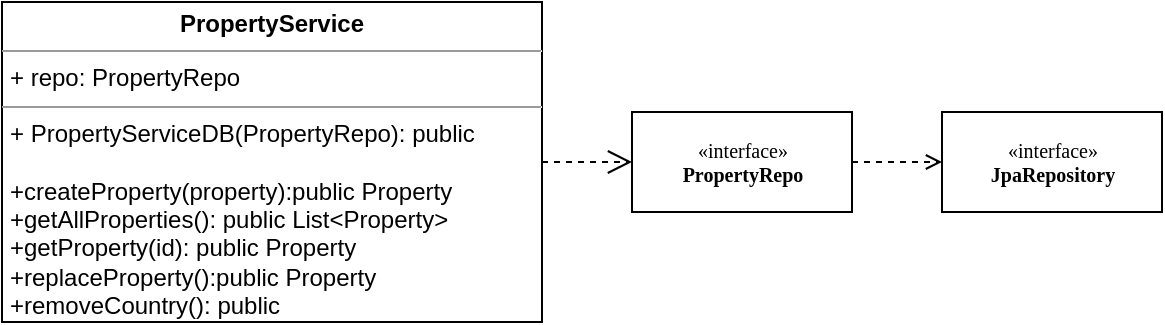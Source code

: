 <mxfile version="15.9.4" type="device"><diagram id="lk3UZA8SW0fiB3QiTcND" name="Page-1"><mxGraphModel dx="1016" dy="731" grid="1" gridSize="10" guides="1" tooltips="1" connect="1" arrows="1" fold="1" page="1" pageScale="1" pageWidth="850" pageHeight="1100" math="0" shadow="0"><root><mxCell id="0"/><mxCell id="1" parent="0"/><mxCell id="YiiANaaGN3qG-ZwR1MRW-1" style="edgeStyle=orthogonalEdgeStyle;rounded=0;html=1;dashed=1;labelBackgroundColor=none;startFill=0;endArrow=open;endFill=0;endSize=10;fontFamily=Verdana;fontSize=10;" edge="1" parent="1" source="YiiANaaGN3qG-ZwR1MRW-2" target="YiiANaaGN3qG-ZwR1MRW-3"><mxGeometry relative="1" as="geometry"><Array as="points"/></mxGeometry></mxCell><mxCell id="YiiANaaGN3qG-ZwR1MRW-2" value="&lt;p style=&quot;margin: 0px ; margin-top: 4px ; text-align: center&quot;&gt;&lt;b&gt;PropertyService&lt;/b&gt;&lt;/p&gt;&lt;hr size=&quot;1&quot;&gt;&lt;p style=&quot;margin: 0px ; margin-left: 4px&quot;&gt;+ repo: PropertyRepo&lt;br&gt;&lt;/p&gt;&lt;hr size=&quot;1&quot;&gt;&lt;p style=&quot;margin: 0px ; margin-left: 4px&quot;&gt;+ PropertyServiceDB(PropertyRepo): public&lt;br&gt;&lt;br&gt;&lt;/p&gt;&lt;p style=&quot;margin: 0px ; margin-left: 4px&quot;&gt;+createProperty(property):public Property&lt;/p&gt;&lt;p style=&quot;margin: 0px ; margin-left: 4px&quot;&gt;+getAllProperties(): public List&amp;lt;Property&amp;gt;&lt;/p&gt;&lt;p style=&quot;margin: 0px ; margin-left: 4px&quot;&gt;+getProperty(id): public Property&lt;/p&gt;&lt;p style=&quot;margin: 0px ; margin-left: 4px&quot;&gt;+replaceProperty():public Property&lt;/p&gt;&lt;p style=&quot;margin: 0px ; margin-left: 4px&quot;&gt;+removeCountry(): public&lt;/p&gt;" style="verticalAlign=top;align=left;overflow=fill;fontSize=12;fontFamily=Helvetica;html=1;rounded=0;shadow=0;comic=0;labelBackgroundColor=none;strokeWidth=1" vertex="1" parent="1"><mxGeometry x="230" y="140" width="270" height="160" as="geometry"/></mxCell><mxCell id="YiiANaaGN3qG-ZwR1MRW-6" style="edgeStyle=orthogonalEdgeStyle;rounded=0;orthogonalLoop=1;jettySize=auto;html=1;entryX=0;entryY=0.5;entryDx=0;entryDy=0;dashed=1;endArrow=open;endFill=0;" edge="1" parent="1" source="YiiANaaGN3qG-ZwR1MRW-3" target="YiiANaaGN3qG-ZwR1MRW-4"><mxGeometry relative="1" as="geometry"/></mxCell><mxCell id="YiiANaaGN3qG-ZwR1MRW-3" value="«interface»&lt;br&gt;&lt;b&gt;PropertyRepo&lt;/b&gt;" style="html=1;rounded=0;shadow=0;comic=0;labelBackgroundColor=none;strokeWidth=1;fontFamily=Verdana;fontSize=10;align=center;" vertex="1" parent="1"><mxGeometry x="545" y="195" width="110" height="50" as="geometry"/></mxCell><mxCell id="YiiANaaGN3qG-ZwR1MRW-4" value="«interface»&lt;br&gt;&lt;b&gt;JpaRepository&lt;/b&gt;" style="html=1;rounded=0;shadow=0;comic=0;labelBackgroundColor=none;strokeWidth=1;fontFamily=Verdana;fontSize=10;align=center;" vertex="1" parent="1"><mxGeometry x="700" y="195" width="110" height="50" as="geometry"/></mxCell></root></mxGraphModel></diagram></mxfile>